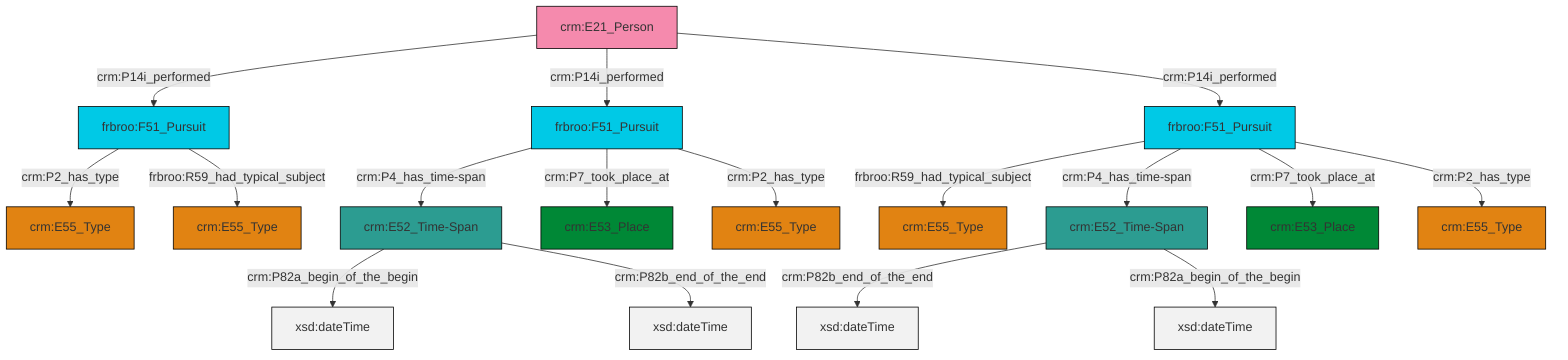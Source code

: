 graph TD
classDef Literal fill:#f2f2f2,stroke:#000000;
classDef CRM_Entity fill:#FFFFFF,stroke:#000000;
classDef Temporal_Entity fill:#00C9E6, stroke:#000000;
classDef Type fill:#E18312, stroke:#000000;
classDef Time-Span fill:#2C9C91, stroke:#000000;
classDef Appellation fill:#FFEB7F, stroke:#000000;
classDef Place fill:#008836, stroke:#000000;
classDef Persistent_Item fill:#B266B2, stroke:#000000;
classDef Conceptual_Object fill:#FFD700, stroke:#000000;
classDef Physical_Thing fill:#D2B48C, stroke:#000000;
classDef Actor fill:#f58aad, stroke:#000000;
classDef PC_Classes fill:#4ce600, stroke:#000000;
classDef Multi fill:#cccccc,stroke:#000000;

0["frbroo:F51_Pursuit"]:::Temporal_Entity -->|crm:P4_has_time-span| 1["crm:E52_Time-Span"]:::Time-Span
1["crm:E52_Time-Span"]:::Time-Span -->|crm:P82a_begin_of_the_begin| 2[xsd:dateTime]:::Literal
9["frbroo:F51_Pursuit"]:::Temporal_Entity -->|crm:P2_has_type| 10["crm:E55_Type"]:::Type
11["frbroo:F51_Pursuit"]:::Temporal_Entity -->|frbroo:R59_had_typical_subject| 3["crm:E55_Type"]:::Type
16["crm:E21_Person"]:::Actor -->|crm:P14i_performed| 9["frbroo:F51_Pursuit"]:::Temporal_Entity
7["crm:E52_Time-Span"]:::Time-Span -->|crm:P82b_end_of_the_end| 20[xsd:dateTime]:::Literal
0["frbroo:F51_Pursuit"]:::Temporal_Entity -->|crm:P7_took_place_at| 5["crm:E53_Place"]:::Place
11["frbroo:F51_Pursuit"]:::Temporal_Entity -->|crm:P4_has_time-span| 7["crm:E52_Time-Span"]:::Time-Span
7["crm:E52_Time-Span"]:::Time-Span -->|crm:P82a_begin_of_the_begin| 24[xsd:dateTime]:::Literal
9["frbroo:F51_Pursuit"]:::Temporal_Entity -->|frbroo:R59_had_typical_subject| 14["crm:E55_Type"]:::Type
0["frbroo:F51_Pursuit"]:::Temporal_Entity -->|crm:P2_has_type| 12["crm:E55_Type"]:::Type
1["crm:E52_Time-Span"]:::Time-Span -->|crm:P82b_end_of_the_end| 29[xsd:dateTime]:::Literal
16["crm:E21_Person"]:::Actor -->|crm:P14i_performed| 0["frbroo:F51_Pursuit"]:::Temporal_Entity
11["frbroo:F51_Pursuit"]:::Temporal_Entity -->|crm:P7_took_place_at| 30["crm:E53_Place"]:::Place
11["frbroo:F51_Pursuit"]:::Temporal_Entity -->|crm:P2_has_type| 18["crm:E55_Type"]:::Type
16["crm:E21_Person"]:::Actor -->|crm:P14i_performed| 11["frbroo:F51_Pursuit"]:::Temporal_Entity